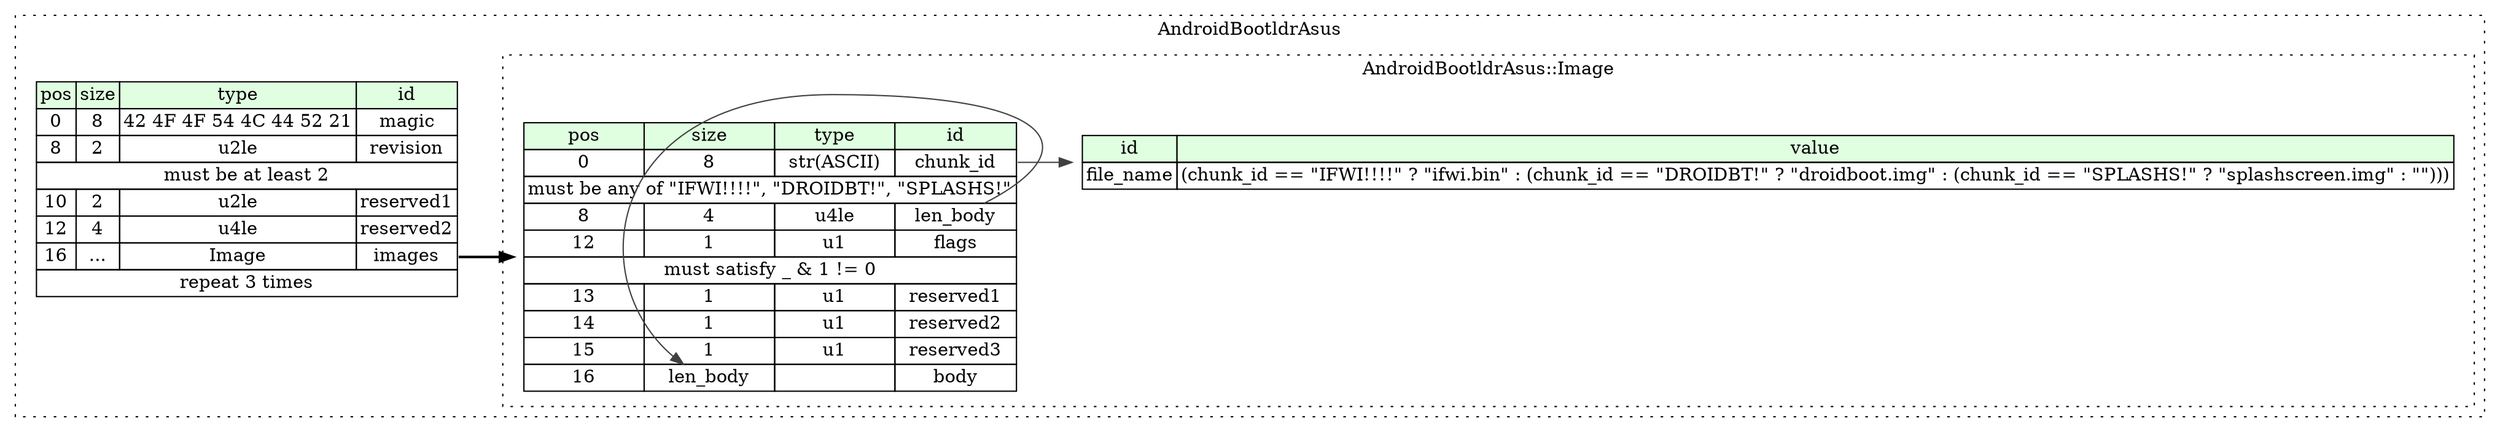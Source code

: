 digraph {
	rankdir=LR;
	node [shape=plaintext];
	subgraph cluster__android_bootldr_asus {
		label="AndroidBootldrAsus";
		graph[style=dotted];

		android_bootldr_asus__seq [label=<<TABLE BORDER="0" CELLBORDER="1" CELLSPACING="0">
			<TR><TD BGCOLOR="#E0FFE0">pos</TD><TD BGCOLOR="#E0FFE0">size</TD><TD BGCOLOR="#E0FFE0">type</TD><TD BGCOLOR="#E0FFE0">id</TD></TR>
			<TR><TD PORT="magic_pos">0</TD><TD PORT="magic_size">8</TD><TD>42 4F 4F 54 4C 44 52 21</TD><TD PORT="magic_type">magic</TD></TR>
			<TR><TD PORT="revision_pos">8</TD><TD PORT="revision_size">2</TD><TD>u2le</TD><TD PORT="revision_type">revision</TD></TR>
			<TR><TD COLSPAN="4" PORT="revision__valid">must be at least 2</TD></TR>
			<TR><TD PORT="reserved1_pos">10</TD><TD PORT="reserved1_size">2</TD><TD>u2le</TD><TD PORT="reserved1_type">reserved1</TD></TR>
			<TR><TD PORT="reserved2_pos">12</TD><TD PORT="reserved2_size">4</TD><TD>u4le</TD><TD PORT="reserved2_type">reserved2</TD></TR>
			<TR><TD PORT="images_pos">16</TD><TD PORT="images_size">...</TD><TD>Image</TD><TD PORT="images_type">images</TD></TR>
			<TR><TD COLSPAN="4" PORT="images__repeat">repeat 3 times</TD></TR>
		</TABLE>>];
		subgraph cluster__image {
			label="AndroidBootldrAsus::Image";
			graph[style=dotted];

			image__seq [label=<<TABLE BORDER="0" CELLBORDER="1" CELLSPACING="0">
				<TR><TD BGCOLOR="#E0FFE0">pos</TD><TD BGCOLOR="#E0FFE0">size</TD><TD BGCOLOR="#E0FFE0">type</TD><TD BGCOLOR="#E0FFE0">id</TD></TR>
				<TR><TD PORT="chunk_id_pos">0</TD><TD PORT="chunk_id_size">8</TD><TD>str(ASCII)</TD><TD PORT="chunk_id_type">chunk_id</TD></TR>
				<TR><TD COLSPAN="4" PORT="chunk_id__valid">must be any of &quot;IFWI!!!!&quot;, &quot;DROIDBT!&quot;, &quot;SPLASHS!&quot;</TD></TR>
				<TR><TD PORT="len_body_pos">8</TD><TD PORT="len_body_size">4</TD><TD>u4le</TD><TD PORT="len_body_type">len_body</TD></TR>
				<TR><TD PORT="flags_pos">12</TD><TD PORT="flags_size">1</TD><TD>u1</TD><TD PORT="flags_type">flags</TD></TR>
				<TR><TD COLSPAN="4" PORT="flags__valid">must satisfy _ &amp; 1 != 0</TD></TR>
				<TR><TD PORT="reserved1_pos">13</TD><TD PORT="reserved1_size">1</TD><TD>u1</TD><TD PORT="reserved1_type">reserved1</TD></TR>
				<TR><TD PORT="reserved2_pos">14</TD><TD PORT="reserved2_size">1</TD><TD>u1</TD><TD PORT="reserved2_type">reserved2</TD></TR>
				<TR><TD PORT="reserved3_pos">15</TD><TD PORT="reserved3_size">1</TD><TD>u1</TD><TD PORT="reserved3_type">reserved3</TD></TR>
				<TR><TD PORT="body_pos">16</TD><TD PORT="body_size">len_body</TD><TD></TD><TD PORT="body_type">body</TD></TR>
			</TABLE>>];
			image__inst__file_name [label=<<TABLE BORDER="0" CELLBORDER="1" CELLSPACING="0">
				<TR><TD BGCOLOR="#E0FFE0">id</TD><TD BGCOLOR="#E0FFE0">value</TD></TR>
				<TR><TD>file_name</TD><TD>(chunk_id == &quot;IFWI!!!!&quot; ? &quot;ifwi.bin&quot; : (chunk_id == &quot;DROIDBT!&quot; ? &quot;droidboot.img&quot; : (chunk_id == &quot;SPLASHS!&quot; ? &quot;splashscreen.img&quot; : &quot;&quot;)))</TD></TR>
			</TABLE>>];
		}
	}
	android_bootldr_asus__seq:images_type -> image__seq [style=bold];
	image__seq:len_body_type -> image__seq:body_size [color="#404040"];
	image__seq:chunk_id_type -> image__inst__file_name [color="#404040"];
}

